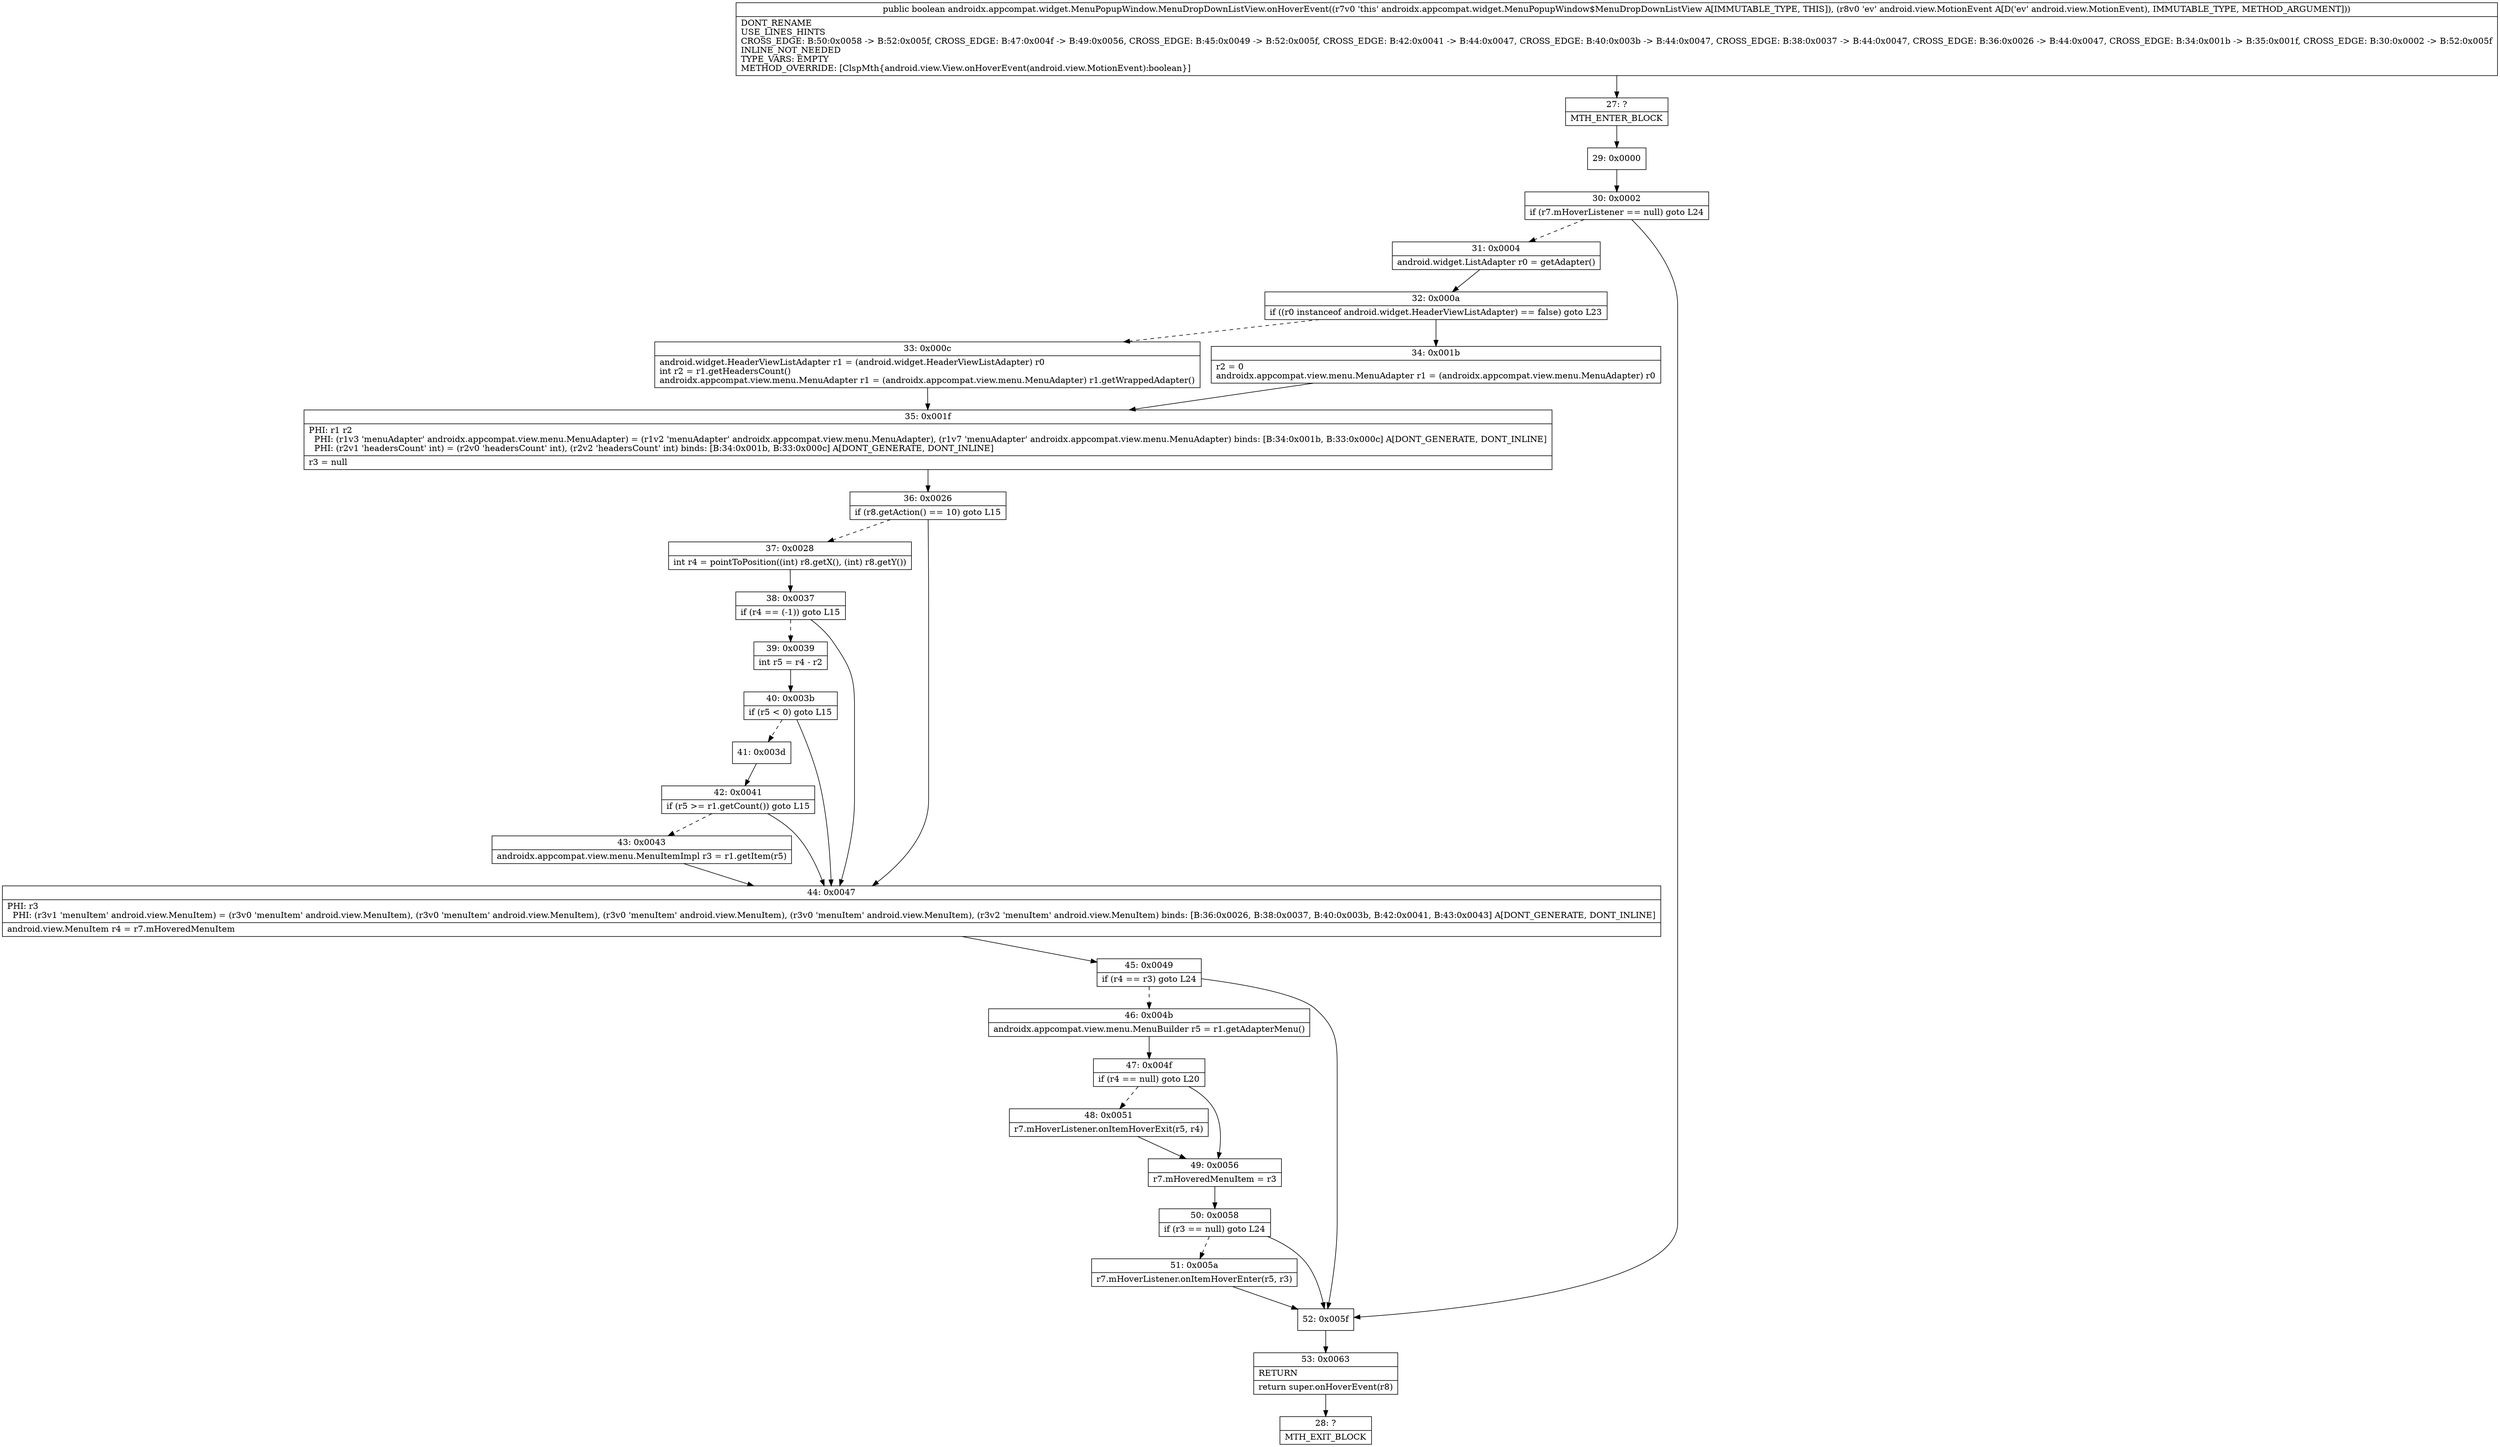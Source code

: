 digraph "CFG forandroidx.appcompat.widget.MenuPopupWindow.MenuDropDownListView.onHoverEvent(Landroid\/view\/MotionEvent;)Z" {
Node_27 [shape=record,label="{27\:\ ?|MTH_ENTER_BLOCK\l}"];
Node_29 [shape=record,label="{29\:\ 0x0000}"];
Node_30 [shape=record,label="{30\:\ 0x0002|if (r7.mHoverListener == null) goto L24\l}"];
Node_31 [shape=record,label="{31\:\ 0x0004|android.widget.ListAdapter r0 = getAdapter()\l}"];
Node_32 [shape=record,label="{32\:\ 0x000a|if ((r0 instanceof android.widget.HeaderViewListAdapter) == false) goto L23\l}"];
Node_33 [shape=record,label="{33\:\ 0x000c|android.widget.HeaderViewListAdapter r1 = (android.widget.HeaderViewListAdapter) r0\lint r2 = r1.getHeadersCount()\landroidx.appcompat.view.menu.MenuAdapter r1 = (androidx.appcompat.view.menu.MenuAdapter) r1.getWrappedAdapter()\l}"];
Node_35 [shape=record,label="{35\:\ 0x001f|PHI: r1 r2 \l  PHI: (r1v3 'menuAdapter' androidx.appcompat.view.menu.MenuAdapter) = (r1v2 'menuAdapter' androidx.appcompat.view.menu.MenuAdapter), (r1v7 'menuAdapter' androidx.appcompat.view.menu.MenuAdapter) binds: [B:34:0x001b, B:33:0x000c] A[DONT_GENERATE, DONT_INLINE]\l  PHI: (r2v1 'headersCount' int) = (r2v0 'headersCount' int), (r2v2 'headersCount' int) binds: [B:34:0x001b, B:33:0x000c] A[DONT_GENERATE, DONT_INLINE]\l|r3 = null\l}"];
Node_36 [shape=record,label="{36\:\ 0x0026|if (r8.getAction() == 10) goto L15\l}"];
Node_37 [shape=record,label="{37\:\ 0x0028|int r4 = pointToPosition((int) r8.getX(), (int) r8.getY())\l}"];
Node_38 [shape=record,label="{38\:\ 0x0037|if (r4 == (\-1)) goto L15\l}"];
Node_39 [shape=record,label="{39\:\ 0x0039|int r5 = r4 \- r2\l}"];
Node_40 [shape=record,label="{40\:\ 0x003b|if (r5 \< 0) goto L15\l}"];
Node_41 [shape=record,label="{41\:\ 0x003d}"];
Node_42 [shape=record,label="{42\:\ 0x0041|if (r5 \>= r1.getCount()) goto L15\l}"];
Node_43 [shape=record,label="{43\:\ 0x0043|androidx.appcompat.view.menu.MenuItemImpl r3 = r1.getItem(r5)\l}"];
Node_44 [shape=record,label="{44\:\ 0x0047|PHI: r3 \l  PHI: (r3v1 'menuItem' android.view.MenuItem) = (r3v0 'menuItem' android.view.MenuItem), (r3v0 'menuItem' android.view.MenuItem), (r3v0 'menuItem' android.view.MenuItem), (r3v0 'menuItem' android.view.MenuItem), (r3v2 'menuItem' android.view.MenuItem) binds: [B:36:0x0026, B:38:0x0037, B:40:0x003b, B:42:0x0041, B:43:0x0043] A[DONT_GENERATE, DONT_INLINE]\l|android.view.MenuItem r4 = r7.mHoveredMenuItem\l}"];
Node_45 [shape=record,label="{45\:\ 0x0049|if (r4 == r3) goto L24\l}"];
Node_46 [shape=record,label="{46\:\ 0x004b|androidx.appcompat.view.menu.MenuBuilder r5 = r1.getAdapterMenu()\l}"];
Node_47 [shape=record,label="{47\:\ 0x004f|if (r4 == null) goto L20\l}"];
Node_48 [shape=record,label="{48\:\ 0x0051|r7.mHoverListener.onItemHoverExit(r5, r4)\l}"];
Node_49 [shape=record,label="{49\:\ 0x0056|r7.mHoveredMenuItem = r3\l}"];
Node_50 [shape=record,label="{50\:\ 0x0058|if (r3 == null) goto L24\l}"];
Node_51 [shape=record,label="{51\:\ 0x005a|r7.mHoverListener.onItemHoverEnter(r5, r3)\l}"];
Node_34 [shape=record,label="{34\:\ 0x001b|r2 = 0\landroidx.appcompat.view.menu.MenuAdapter r1 = (androidx.appcompat.view.menu.MenuAdapter) r0\l}"];
Node_52 [shape=record,label="{52\:\ 0x005f}"];
Node_53 [shape=record,label="{53\:\ 0x0063|RETURN\l|return super.onHoverEvent(r8)\l}"];
Node_28 [shape=record,label="{28\:\ ?|MTH_EXIT_BLOCK\l}"];
MethodNode[shape=record,label="{public boolean androidx.appcompat.widget.MenuPopupWindow.MenuDropDownListView.onHoverEvent((r7v0 'this' androidx.appcompat.widget.MenuPopupWindow$MenuDropDownListView A[IMMUTABLE_TYPE, THIS]), (r8v0 'ev' android.view.MotionEvent A[D('ev' android.view.MotionEvent), IMMUTABLE_TYPE, METHOD_ARGUMENT]))  | DONT_RENAME\lUSE_LINES_HINTS\lCROSS_EDGE: B:50:0x0058 \-\> B:52:0x005f, CROSS_EDGE: B:47:0x004f \-\> B:49:0x0056, CROSS_EDGE: B:45:0x0049 \-\> B:52:0x005f, CROSS_EDGE: B:42:0x0041 \-\> B:44:0x0047, CROSS_EDGE: B:40:0x003b \-\> B:44:0x0047, CROSS_EDGE: B:38:0x0037 \-\> B:44:0x0047, CROSS_EDGE: B:36:0x0026 \-\> B:44:0x0047, CROSS_EDGE: B:34:0x001b \-\> B:35:0x001f, CROSS_EDGE: B:30:0x0002 \-\> B:52:0x005f\lINLINE_NOT_NEEDED\lTYPE_VARS: EMPTY\lMETHOD_OVERRIDE: [ClspMth\{android.view.View.onHoverEvent(android.view.MotionEvent):boolean\}]\l}"];
MethodNode -> Node_27;Node_27 -> Node_29;
Node_29 -> Node_30;
Node_30 -> Node_31[style=dashed];
Node_30 -> Node_52;
Node_31 -> Node_32;
Node_32 -> Node_33[style=dashed];
Node_32 -> Node_34;
Node_33 -> Node_35;
Node_35 -> Node_36;
Node_36 -> Node_37[style=dashed];
Node_36 -> Node_44;
Node_37 -> Node_38;
Node_38 -> Node_39[style=dashed];
Node_38 -> Node_44;
Node_39 -> Node_40;
Node_40 -> Node_41[style=dashed];
Node_40 -> Node_44;
Node_41 -> Node_42;
Node_42 -> Node_43[style=dashed];
Node_42 -> Node_44;
Node_43 -> Node_44;
Node_44 -> Node_45;
Node_45 -> Node_46[style=dashed];
Node_45 -> Node_52;
Node_46 -> Node_47;
Node_47 -> Node_48[style=dashed];
Node_47 -> Node_49;
Node_48 -> Node_49;
Node_49 -> Node_50;
Node_50 -> Node_51[style=dashed];
Node_50 -> Node_52;
Node_51 -> Node_52;
Node_34 -> Node_35;
Node_52 -> Node_53;
Node_53 -> Node_28;
}

